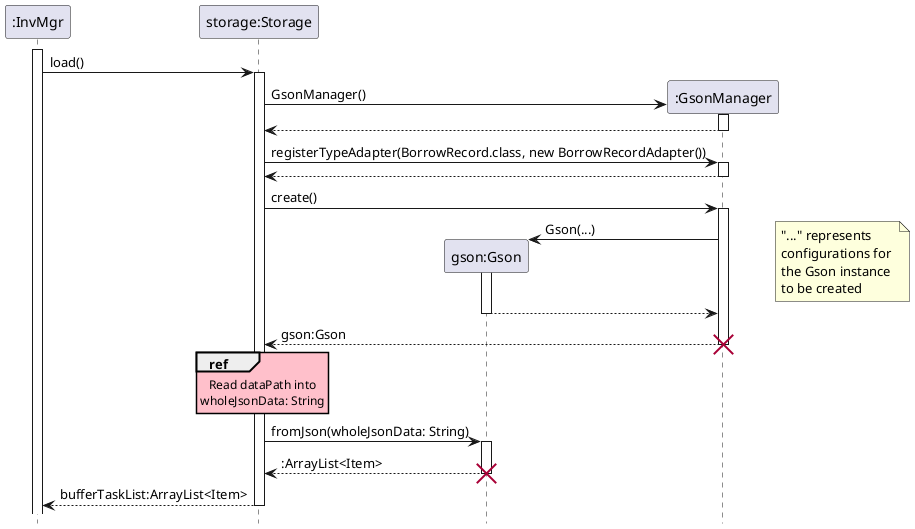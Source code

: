 @startuml

hide footbox
skinparam SequenceReferenceBackgroundColor pink

participant ":InvMgr" as InvMgr
participant "storage:Storage" as Storage
participant "gson:Gson" as Gson
participant ":GsonManager" as GsonManager

activate InvMgr
    InvMgr -> Storage : load()
    activate Storage

        create GsonManager
        Storage -> GsonManager: GsonManager()
        activate GsonManager
        return

        Storage -> GsonManager: registerTypeAdapter(BorrowRecord.class, new BorrowRecordAdapter())
        activate GsonManager
        return

        Storage -> GsonManager: create()
        activate GsonManager
            create Gson
            GsonManager -> Gson: Gson(...)
            activate Gson
            note right: "..." represents \nconfigurations for \nthe Gson instance \nto be created
            return
        return gson:Gson
        destroy GsonManager

        ref over Storage
            Read dataPath into
            wholeJsonData: String
        end ref

        Storage -> Gson:fromJson(wholeJsonData: String)
        activate Gson
        return :ArrayList<Item>
        destroy Gson

    return bufferTaskList:ArrayList<Item>


@enduml


